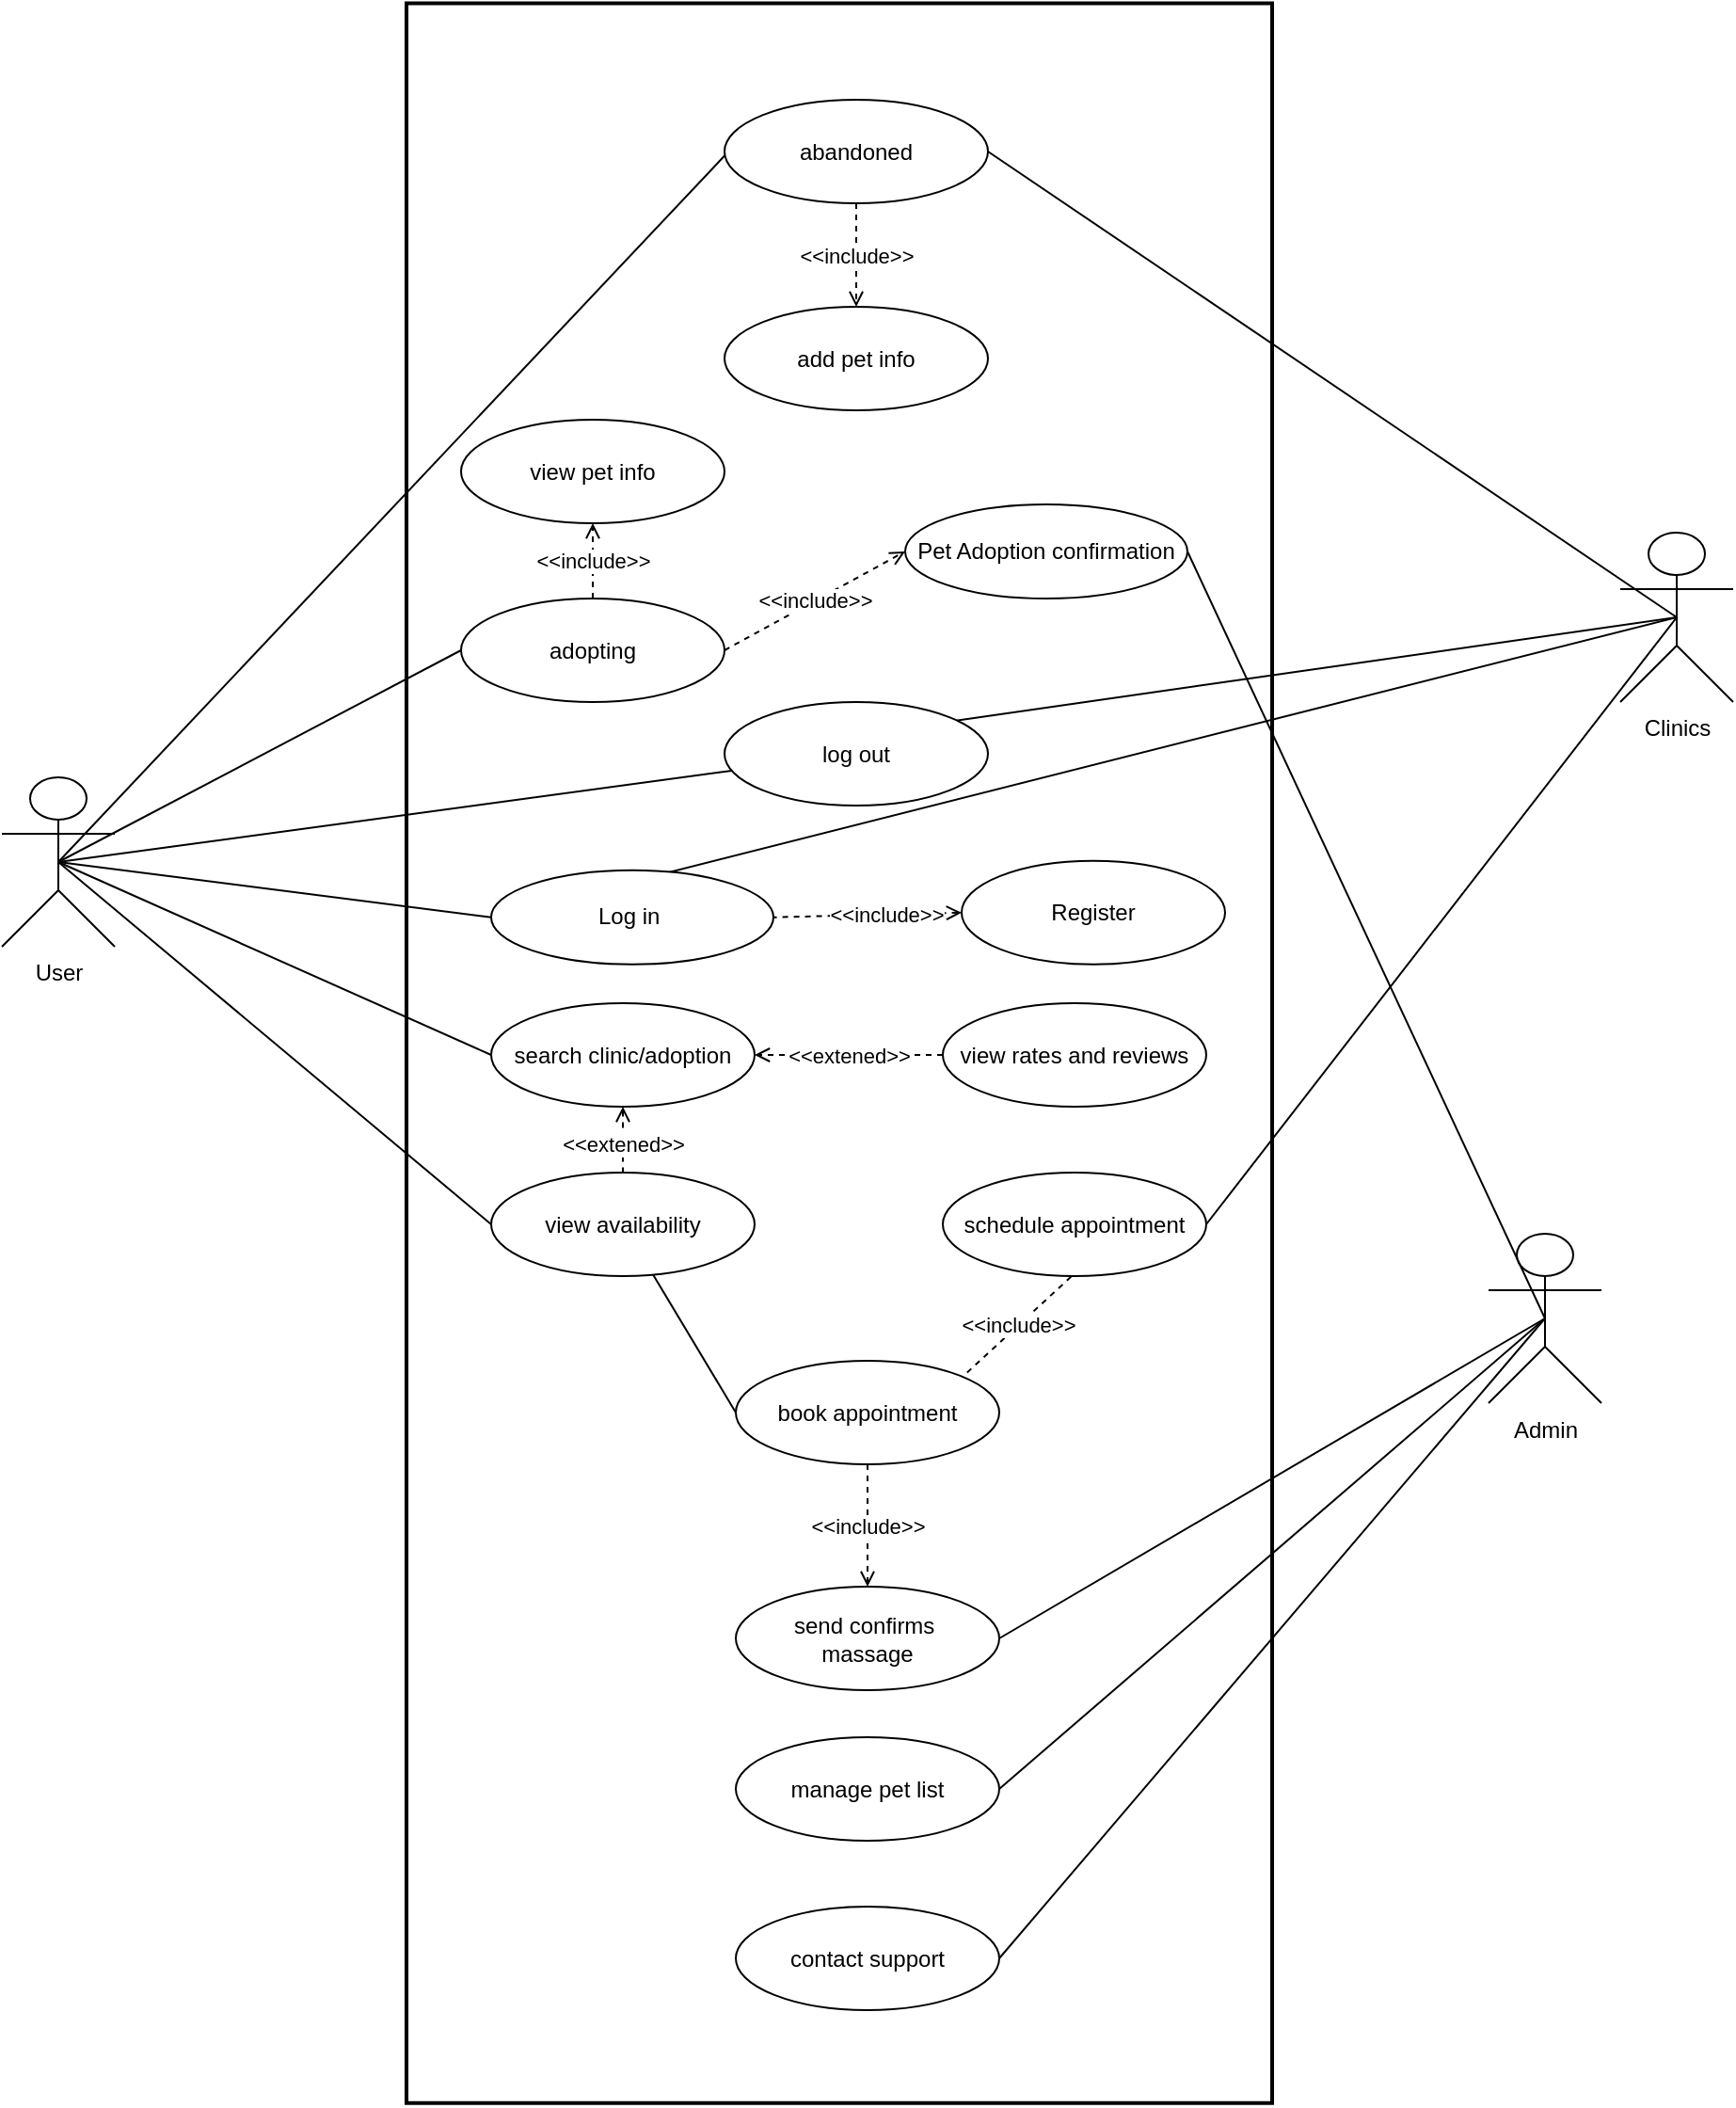 <mxfile version="24.8.3">
  <diagram name="Page-1" id="qW2CGXD6ZPihr70Xx7oz">
    <mxGraphModel dx="1050" dy="522" grid="1" gridSize="10" guides="1" tooltips="1" connect="1" arrows="1" fold="1" page="1" pageScale="1" pageWidth="827" pageHeight="1169" math="0" shadow="0">
      <root>
        <mxCell id="0" />
        <mxCell id="1" parent="0" />
        <mxCell id="v-Zwyl4iBoN8FRhOQfQJ-6" value="&lt;span style=&quot;color: rgba(0, 0, 0, 0); font-family: monospace; font-size: 0px; text-align: start; text-wrap-mode: nowrap;&quot;&gt;%3CmxGraphModel%3E%3Croot%3E%3CmxCell%20id%3D%220%22%2F%3E%3CmxCell%20id%3D%221%22%20parent%3D%220%22%2F%3E%3CmxCell%20id%3D%222%22%20value%3D%22schedule%20appointment%22%20style%3D%22ellipse%3BwhiteSpace%3Dwrap%3Bhtml%3D1%3B%22%20vertex%3D%221%22%20parent%3D%221%22%3E%3CmxGeometry%20x%3D%22344%22%20y%3D%221090%22%20width%3D%22140%22%20height%3D%2255%22%20as%3D%22geometry%22%2F%3E%3C%2FmxCell%3E%3C%2Froot%3E%3C%2FmxGraphModel%3E&lt;/span&gt;" style="rounded=0;whiteSpace=wrap;html=1;rotation=90;fillColor=none;strokeWidth=2;movable=0;resizable=0;rotatable=0;deletable=0;editable=0;locked=1;connectable=0;" vertex="1" parent="1">
          <mxGeometry x="-82.8" y="566.56" width="1115.62" height="460" as="geometry" />
        </mxCell>
        <mxCell id="v-Zwyl4iBoN8FRhOQfQJ-1" style="rounded=0;orthogonalLoop=1;jettySize=auto;html=1;exitX=0.5;exitY=0.5;exitDx=0;exitDy=0;exitPerimeter=0;entryX=0;entryY=0.5;entryDx=0;entryDy=0;endArrow=none;endFill=0;" edge="1" parent="1" source="cfiLcG1i9u_BO0W4fc_z-5" target="cfiLcG1i9u_BO0W4fc_z-13">
          <mxGeometry relative="1" as="geometry" />
        </mxCell>
        <mxCell id="v-Zwyl4iBoN8FRhOQfQJ-11" style="rounded=0;orthogonalLoop=1;jettySize=auto;html=1;exitX=0.5;exitY=0.5;exitDx=0;exitDy=0;exitPerimeter=0;entryX=0;entryY=0.5;entryDx=0;entryDy=0;endArrow=none;endFill=0;" edge="1" parent="1" source="cfiLcG1i9u_BO0W4fc_z-5" target="v-Zwyl4iBoN8FRhOQfQJ-8">
          <mxGeometry relative="1" as="geometry" />
        </mxCell>
        <mxCell id="v-Zwyl4iBoN8FRhOQfQJ-27" style="rounded=0;orthogonalLoop=1;jettySize=auto;html=1;exitX=0.5;exitY=0.5;exitDx=0;exitDy=0;exitPerimeter=0;entryX=0;entryY=0.5;entryDx=0;entryDy=0;endArrow=none;endFill=0;" edge="1" parent="1" source="v-Zwyl4iBoN8FRhOQfQJ-9" target="v-Zwyl4iBoN8FRhOQfQJ-14">
          <mxGeometry relative="1" as="geometry" />
        </mxCell>
        <mxCell id="v-Zwyl4iBoN8FRhOQfQJ-35" style="rounded=0;orthogonalLoop=1;jettySize=auto;html=1;exitX=0.5;exitY=0.5;exitDx=0;exitDy=0;exitPerimeter=0;entryX=0;entryY=0;entryDx=0;entryDy=0;endArrow=none;endFill=0;" edge="1" parent="1" source="cfiLcG1i9u_BO0W4fc_z-5" target="v-Zwyl4iBoN8FRhOQfQJ-34">
          <mxGeometry relative="1" as="geometry" />
        </mxCell>
        <mxCell id="v-Zwyl4iBoN8FRhOQfQJ-37" style="rounded=0;orthogonalLoop=1;jettySize=auto;html=1;exitX=0.5;exitY=0.5;exitDx=0;exitDy=0;exitPerimeter=0;entryX=0;entryY=0.5;entryDx=0;entryDy=0;endArrow=none;endFill=0;" edge="1" parent="1" source="cfiLcG1i9u_BO0W4fc_z-5" target="v-Zwyl4iBoN8FRhOQfQJ-33">
          <mxGeometry relative="1" as="geometry" />
        </mxCell>
        <mxCell id="v-Zwyl4iBoN8FRhOQfQJ-62" style="rounded=0;orthogonalLoop=1;jettySize=auto;html=1;exitX=0.5;exitY=0.5;exitDx=0;exitDy=0;exitPerimeter=0;endArrow=none;endFill=0;" edge="1" parent="1" source="cfiLcG1i9u_BO0W4fc_z-5" target="v-Zwyl4iBoN8FRhOQfQJ-60">
          <mxGeometry relative="1" as="geometry" />
        </mxCell>
        <mxCell id="cfiLcG1i9u_BO0W4fc_z-5" value="User" style="shape=umlActor;verticalLabelPosition=bottom;verticalAlign=top;html=1;outlineConnect=0;" parent="1" vertex="1">
          <mxGeometry x="30" y="650" width="60" height="90" as="geometry" />
        </mxCell>
        <mxCell id="v-Zwyl4iBoN8FRhOQfQJ-3" style="rounded=0;orthogonalLoop=1;jettySize=auto;html=1;exitX=0.5;exitY=0.5;exitDx=0;exitDy=0;exitPerimeter=0;entryX=0;entryY=0.5;entryDx=0;entryDy=0;endArrow=none;endFill=0;" edge="1" parent="1" source="cfiLcG1i9u_BO0W4fc_z-11" target="cfiLcG1i9u_BO0W4fc_z-13">
          <mxGeometry relative="1" as="geometry" />
        </mxCell>
        <mxCell id="v-Zwyl4iBoN8FRhOQfQJ-25" style="rounded=0;orthogonalLoop=1;jettySize=auto;html=1;exitX=0.5;exitY=0.5;exitDx=0;exitDy=0;exitPerimeter=0;entryX=1;entryY=0.5;entryDx=0;entryDy=0;endArrow=none;endFill=0;" edge="1" parent="1" source="cfiLcG1i9u_BO0W4fc_z-11" target="v-Zwyl4iBoN8FRhOQfQJ-15">
          <mxGeometry relative="1" as="geometry" />
        </mxCell>
        <mxCell id="v-Zwyl4iBoN8FRhOQfQJ-36" style="rounded=0;orthogonalLoop=1;jettySize=auto;html=1;exitX=0.5;exitY=0.5;exitDx=0;exitDy=0;exitPerimeter=0;entryX=1;entryY=0.5;entryDx=0;entryDy=0;endArrow=none;endFill=0;" edge="1" parent="1" source="cfiLcG1i9u_BO0W4fc_z-11" target="v-Zwyl4iBoN8FRhOQfQJ-34">
          <mxGeometry relative="1" as="geometry" />
        </mxCell>
        <mxCell id="v-Zwyl4iBoN8FRhOQfQJ-63" style="rounded=0;orthogonalLoop=1;jettySize=auto;html=1;exitX=0.5;exitY=0.5;exitDx=0;exitDy=0;exitPerimeter=0;entryX=0;entryY=0.5;entryDx=0;entryDy=0;endArrow=none;endFill=0;" edge="1" parent="1" source="cfiLcG1i9u_BO0W4fc_z-11" target="v-Zwyl4iBoN8FRhOQfQJ-60">
          <mxGeometry relative="1" as="geometry" />
        </mxCell>
        <mxCell id="cfiLcG1i9u_BO0W4fc_z-11" value="Clinics" style="shape=umlActor;verticalLabelPosition=bottom;verticalAlign=top;html=1;outlineConnect=0;" vertex="1" parent="1">
          <mxGeometry x="890" y="520" width="60" height="90" as="geometry" />
        </mxCell>
        <mxCell id="v-Zwyl4iBoN8FRhOQfQJ-31" style="rounded=0;orthogonalLoop=1;jettySize=auto;html=1;exitX=0.5;exitY=0.5;exitDx=0;exitDy=0;exitPerimeter=0;entryX=1;entryY=0.5;entryDx=0;entryDy=0;endArrow=none;endFill=0;" edge="1" parent="1" source="cfiLcG1i9u_BO0W4fc_z-12" target="v-Zwyl4iBoN8FRhOQfQJ-30">
          <mxGeometry relative="1" as="geometry" />
        </mxCell>
        <mxCell id="v-Zwyl4iBoN8FRhOQfQJ-39" style="rounded=0;orthogonalLoop=1;jettySize=auto;html=1;exitX=0.5;exitY=0.5;exitDx=0;exitDy=0;exitPerimeter=0;entryX=1;entryY=0.5;entryDx=0;entryDy=0;endArrow=none;endFill=0;" edge="1" parent="1" source="cfiLcG1i9u_BO0W4fc_z-12" target="v-Zwyl4iBoN8FRhOQfQJ-38">
          <mxGeometry relative="1" as="geometry" />
        </mxCell>
        <mxCell id="v-Zwyl4iBoN8FRhOQfQJ-67" style="rounded=0;orthogonalLoop=1;jettySize=auto;html=1;exitX=0.5;exitY=0.5;exitDx=0;exitDy=0;exitPerimeter=0;entryX=1;entryY=0.5;entryDx=0;entryDy=0;endArrow=none;endFill=0;" edge="1" parent="1" source="cfiLcG1i9u_BO0W4fc_z-12" target="v-Zwyl4iBoN8FRhOQfQJ-66">
          <mxGeometry relative="1" as="geometry" />
        </mxCell>
        <mxCell id="cfiLcG1i9u_BO0W4fc_z-12" value="Admin" style="shape=umlActor;verticalLabelPosition=bottom;verticalAlign=top;html=1;outlineConnect=0;" vertex="1" parent="1">
          <mxGeometry x="820" y="892.5" width="60" height="90" as="geometry" />
        </mxCell>
        <mxCell id="cfiLcG1i9u_BO0W4fc_z-13" value="Log in&amp;nbsp;" style="ellipse;whiteSpace=wrap;html=1;" vertex="1" parent="1">
          <mxGeometry x="290" y="699.38" width="150" height="50" as="geometry" />
        </mxCell>
        <mxCell id="cfiLcG1i9u_BO0W4fc_z-18" style="rounded=0;orthogonalLoop=1;jettySize=auto;html=1;exitX=0;exitY=0;exitDx=0;exitDy=0;entryX=1;entryY=1;entryDx=0;entryDy=0;strokeColor=none;dashed=1;" edge="1" parent="1" source="cfiLcG1i9u_BO0W4fc_z-14" target="cfiLcG1i9u_BO0W4fc_z-13">
          <mxGeometry relative="1" as="geometry" />
        </mxCell>
        <mxCell id="cfiLcG1i9u_BO0W4fc_z-20" value="&amp;lt;&amp;lt;include&amp;gt;&amp;gt;" style="rounded=0;orthogonalLoop=1;jettySize=auto;html=1;exitX=0;exitY=0.5;exitDx=0;exitDy=0;dashed=1;endArrow=none;endFill=0;entryX=1;entryY=0.5;entryDx=0;entryDy=0;align=center;startArrow=open;startFill=0;" edge="1" parent="1" source="cfiLcG1i9u_BO0W4fc_z-14" target="cfiLcG1i9u_BO0W4fc_z-13">
          <mxGeometry x="-0.2" relative="1" as="geometry">
            <mxPoint x="495" y="650" as="targetPoint" />
            <mxPoint as="offset" />
          </mxGeometry>
        </mxCell>
        <mxCell id="cfiLcG1i9u_BO0W4fc_z-14" value="Register" style="ellipse;whiteSpace=wrap;html=1;" vertex="1" parent="1">
          <mxGeometry x="540" y="694.38" width="140" height="55" as="geometry" />
        </mxCell>
        <mxCell id="v-Zwyl4iBoN8FRhOQfQJ-10" value="&amp;lt;&amp;lt;extened&amp;gt;&amp;gt;" style="rounded=0;orthogonalLoop=1;jettySize=auto;html=1;exitX=0.5;exitY=1;exitDx=0;exitDy=0;dashed=1;endArrow=none;endFill=0;startArrow=open;startFill=0;" edge="1" parent="1" source="v-Zwyl4iBoN8FRhOQfQJ-8" target="v-Zwyl4iBoN8FRhOQfQJ-9">
          <mxGeometry x="0.111" relative="1" as="geometry">
            <mxPoint as="offset" />
          </mxGeometry>
        </mxCell>
        <mxCell id="v-Zwyl4iBoN8FRhOQfQJ-8" value="search clinic/adoption" style="ellipse;whiteSpace=wrap;html=1;" vertex="1" parent="1">
          <mxGeometry x="290" y="770" width="140" height="55" as="geometry" />
        </mxCell>
        <mxCell id="v-Zwyl4iBoN8FRhOQfQJ-13" value="&amp;lt;&amp;lt;extened&amp;gt;&amp;gt;" style="rounded=0;orthogonalLoop=1;jettySize=auto;html=1;entryX=1;entryY=0.5;entryDx=0;entryDy=0;dashed=1;endArrow=open;endFill=0;exitX=0;exitY=0.5;exitDx=0;exitDy=0;" edge="1" parent="1" source="v-Zwyl4iBoN8FRhOQfQJ-12" target="v-Zwyl4iBoN8FRhOQfQJ-8">
          <mxGeometry relative="1" as="geometry">
            <mxPoint x="500" y="880" as="sourcePoint" />
          </mxGeometry>
        </mxCell>
        <mxCell id="v-Zwyl4iBoN8FRhOQfQJ-12" value="view rates and reviews" style="ellipse;whiteSpace=wrap;html=1;" vertex="1" parent="1">
          <mxGeometry x="530" y="770" width="140" height="55" as="geometry" />
        </mxCell>
        <mxCell id="v-Zwyl4iBoN8FRhOQfQJ-16" value="&amp;lt;&amp;lt;include&amp;gt;&amp;gt;" style="rounded=0;orthogonalLoop=1;jettySize=auto;html=1;exitX=0.5;exitY=1;exitDx=0;exitDy=0;entryX=1;entryY=0;entryDx=0;entryDy=0;dashed=1;endArrow=open;endFill=0;" edge="1" parent="1" source="v-Zwyl4iBoN8FRhOQfQJ-14" target="v-Zwyl4iBoN8FRhOQfQJ-15">
          <mxGeometry relative="1" as="geometry">
            <Array as="points" />
          </mxGeometry>
        </mxCell>
        <mxCell id="v-Zwyl4iBoN8FRhOQfQJ-32" value="&amp;lt;&amp;lt;include&amp;gt;&amp;gt;" style="rounded=0;orthogonalLoop=1;jettySize=auto;html=1;exitX=0.5;exitY=1;exitDx=0;exitDy=0;entryX=0.5;entryY=0;entryDx=0;entryDy=0;endArrow=open;endFill=0;dashed=1;" edge="1" parent="1" source="v-Zwyl4iBoN8FRhOQfQJ-14" target="v-Zwyl4iBoN8FRhOQfQJ-30">
          <mxGeometry relative="1" as="geometry">
            <Array as="points" />
          </mxGeometry>
        </mxCell>
        <mxCell id="v-Zwyl4iBoN8FRhOQfQJ-14" value="book appointment" style="ellipse;whiteSpace=wrap;html=1;" vertex="1" parent="1">
          <mxGeometry x="420" y="960" width="140" height="55" as="geometry" />
        </mxCell>
        <mxCell id="v-Zwyl4iBoN8FRhOQfQJ-15" value="schedule appointment" style="ellipse;whiteSpace=wrap;html=1;" vertex="1" parent="1">
          <mxGeometry x="530" y="860" width="140" height="55" as="geometry" />
        </mxCell>
        <mxCell id="v-Zwyl4iBoN8FRhOQfQJ-30" value="send confirms&amp;nbsp;&lt;div&gt;massage&lt;/div&gt;" style="ellipse;whiteSpace=wrap;html=1;" vertex="1" parent="1">
          <mxGeometry x="420" y="1080" width="140" height="55" as="geometry" />
        </mxCell>
        <mxCell id="v-Zwyl4iBoN8FRhOQfQJ-41" value="&amp;lt;&amp;lt;include&amp;gt;&amp;gt;" style="rounded=0;orthogonalLoop=1;jettySize=auto;html=1;exitX=1;exitY=0.5;exitDx=0;exitDy=0;entryX=0;entryY=0.5;entryDx=0;entryDy=0;endArrow=open;endFill=0;dashed=1;" edge="1" parent="1" source="v-Zwyl4iBoN8FRhOQfQJ-33" target="v-Zwyl4iBoN8FRhOQfQJ-40">
          <mxGeometry relative="1" as="geometry" />
        </mxCell>
        <mxCell id="v-Zwyl4iBoN8FRhOQfQJ-59" value="&amp;lt;&amp;lt;include&amp;gt;&amp;gt;" style="edgeStyle=orthogonalEdgeStyle;rounded=0;orthogonalLoop=1;jettySize=auto;html=1;exitX=0.5;exitY=0;exitDx=0;exitDy=0;entryX=0.5;entryY=1;entryDx=0;entryDy=0;endArrow=open;endFill=0;dashed=1;" edge="1" parent="1" source="v-Zwyl4iBoN8FRhOQfQJ-33" target="v-Zwyl4iBoN8FRhOQfQJ-55">
          <mxGeometry relative="1" as="geometry" />
        </mxCell>
        <mxCell id="v-Zwyl4iBoN8FRhOQfQJ-33" value="adopting" style="ellipse;whiteSpace=wrap;html=1;" vertex="1" parent="1">
          <mxGeometry x="274" y="555" width="140" height="55" as="geometry" />
        </mxCell>
        <mxCell id="v-Zwyl4iBoN8FRhOQfQJ-57" value="&amp;lt;&amp;lt;include&amp;gt;&amp;gt;" style="edgeStyle=orthogonalEdgeStyle;rounded=0;orthogonalLoop=1;jettySize=auto;html=1;exitX=0.5;exitY=1;exitDx=0;exitDy=0;entryX=0.5;entryY=0;entryDx=0;entryDy=0;dashed=1;endArrow=open;endFill=0;" edge="1" parent="1" source="v-Zwyl4iBoN8FRhOQfQJ-34" target="v-Zwyl4iBoN8FRhOQfQJ-56">
          <mxGeometry relative="1" as="geometry" />
        </mxCell>
        <mxCell id="v-Zwyl4iBoN8FRhOQfQJ-34" value="abandoned" style="ellipse;whiteSpace=wrap;html=1;" vertex="1" parent="1">
          <mxGeometry x="414" y="290" width="140" height="55" as="geometry" />
        </mxCell>
        <mxCell id="v-Zwyl4iBoN8FRhOQfQJ-38" value="manage pet list" style="ellipse;whiteSpace=wrap;html=1;" vertex="1" parent="1">
          <mxGeometry x="420" y="1160" width="140" height="55" as="geometry" />
        </mxCell>
        <mxCell id="v-Zwyl4iBoN8FRhOQfQJ-40" value="Pet Adoption confirmation" style="ellipse;whiteSpace=wrap;html=1;" vertex="1" parent="1">
          <mxGeometry x="510" y="505" width="150" height="50" as="geometry" />
        </mxCell>
        <mxCell id="v-Zwyl4iBoN8FRhOQfQJ-42" style="rounded=0;orthogonalLoop=1;jettySize=auto;html=1;exitX=1;exitY=0.5;exitDx=0;exitDy=0;entryX=0.5;entryY=0.5;entryDx=0;entryDy=0;entryPerimeter=0;endArrow=none;endFill=0;" edge="1" parent="1" source="v-Zwyl4iBoN8FRhOQfQJ-40" target="cfiLcG1i9u_BO0W4fc_z-12">
          <mxGeometry relative="1" as="geometry" />
        </mxCell>
        <mxCell id="v-Zwyl4iBoN8FRhOQfQJ-55" value="view pet info" style="ellipse;whiteSpace=wrap;html=1;" vertex="1" parent="1">
          <mxGeometry x="274" y="460" width="140" height="55" as="geometry" />
        </mxCell>
        <mxCell id="v-Zwyl4iBoN8FRhOQfQJ-56" value="add pet info" style="ellipse;whiteSpace=wrap;html=1;" vertex="1" parent="1">
          <mxGeometry x="414" y="400" width="140" height="55" as="geometry" />
        </mxCell>
        <mxCell id="v-Zwyl4iBoN8FRhOQfQJ-60" value="log out" style="ellipse;whiteSpace=wrap;html=1;" vertex="1" parent="1">
          <mxGeometry x="414" y="610" width="140" height="55" as="geometry" />
        </mxCell>
        <mxCell id="v-Zwyl4iBoN8FRhOQfQJ-64" value="" style="rounded=0;orthogonalLoop=1;jettySize=auto;html=1;exitX=0.5;exitY=0.5;exitDx=0;exitDy=0;exitPerimeter=0;entryX=0;entryY=0.5;entryDx=0;entryDy=0;endArrow=none;endFill=0;" edge="1" parent="1" source="cfiLcG1i9u_BO0W4fc_z-5" target="v-Zwyl4iBoN8FRhOQfQJ-9">
          <mxGeometry relative="1" as="geometry">
            <mxPoint x="60" y="695" as="sourcePoint" />
            <mxPoint x="400" y="1010" as="targetPoint" />
          </mxGeometry>
        </mxCell>
        <mxCell id="v-Zwyl4iBoN8FRhOQfQJ-9" value="view availability" style="ellipse;whiteSpace=wrap;html=1;" vertex="1" parent="1">
          <mxGeometry x="290" y="860" width="140" height="55" as="geometry" />
        </mxCell>
        <mxCell id="v-Zwyl4iBoN8FRhOQfQJ-66" value="contact support" style="ellipse;whiteSpace=wrap;html=1;" vertex="1" parent="1">
          <mxGeometry x="420" y="1250" width="140" height="55" as="geometry" />
        </mxCell>
      </root>
    </mxGraphModel>
  </diagram>
</mxfile>
